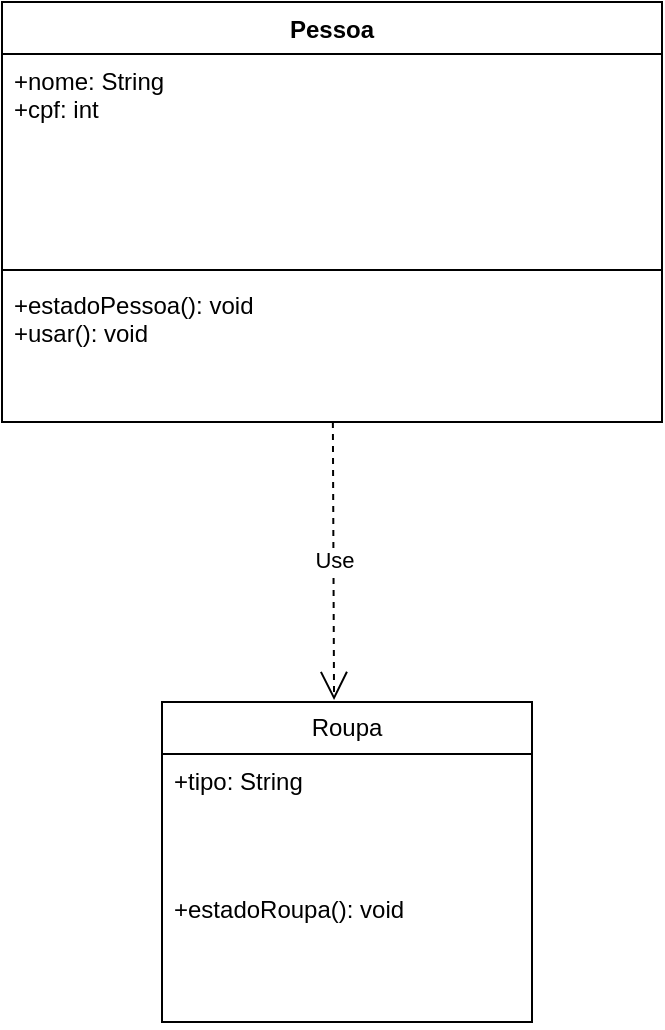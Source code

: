 <mxfile>
    <diagram id="B1OPRvVIgmSvWUMODPly" name="Page-1">
        <mxGraphModel dx="655" dy="779" grid="1" gridSize="10" guides="1" tooltips="1" connect="1" arrows="1" fold="1" page="1" pageScale="1" pageWidth="850" pageHeight="1100" math="0" shadow="0">
            <root>
                <mxCell id="0"/>
                <mxCell id="1" parent="0"/>
                <mxCell id="3" value="Pessoa" style="swimlane;fontStyle=1;align=center;verticalAlign=top;childLayout=stackLayout;horizontal=1;startSize=26;horizontalStack=0;resizeParent=1;resizeParentMax=0;resizeLast=0;collapsible=1;marginBottom=0;whiteSpace=wrap;html=1;textShadow=0;labelBorderColor=none;" vertex="1" parent="1">
                    <mxGeometry x="620" y="450" width="330" height="210" as="geometry"/>
                </mxCell>
                <mxCell id="4" value="+nome: String&lt;div&gt;+cpf: int&lt;/div&gt;&lt;div&gt;&lt;br&gt;&lt;/div&gt;" style="text;strokeColor=none;fillColor=none;align=left;verticalAlign=top;spacingLeft=4;spacingRight=4;overflow=hidden;rotatable=0;points=[[0,0.5],[1,0.5]];portConstraint=eastwest;whiteSpace=wrap;html=1;" vertex="1" parent="3">
                    <mxGeometry y="26" width="330" height="104" as="geometry"/>
                </mxCell>
                <mxCell id="5" value="" style="line;strokeWidth=1;fillColor=none;align=left;verticalAlign=top;spacingTop=-1;spacingLeft=3;spacingRight=3;rotatable=0;labelPosition=right;points=[];portConstraint=eastwest;strokeColor=inherit;" vertex="1" parent="3">
                    <mxGeometry y="130" width="330" height="8" as="geometry"/>
                </mxCell>
                <mxCell id="6" value="+estadoPessoa(): void&lt;div&gt;+usar(): void&lt;/div&gt;" style="text;strokeColor=none;fillColor=none;align=left;verticalAlign=top;spacingLeft=4;spacingRight=4;overflow=hidden;rotatable=0;points=[[0,0.5],[1,0.5]];portConstraint=eastwest;whiteSpace=wrap;html=1;" vertex="1" parent="3">
                    <mxGeometry y="138" width="330" height="72" as="geometry"/>
                </mxCell>
                <mxCell id="8" value="Roupa" style="swimlane;fontStyle=0;childLayout=stackLayout;horizontal=1;startSize=26;fillColor=none;horizontalStack=0;resizeParent=1;resizeParentMax=0;resizeLast=0;collapsible=1;marginBottom=0;whiteSpace=wrap;html=1;" vertex="1" parent="1">
                    <mxGeometry x="700" y="800" width="185" height="160" as="geometry"/>
                </mxCell>
                <mxCell id="9" value="+tipo: String" style="text;strokeColor=none;fillColor=none;align=left;verticalAlign=top;spacingLeft=4;spacingRight=4;overflow=hidden;rotatable=0;points=[[0,0.5],[1,0.5]];portConstraint=eastwest;whiteSpace=wrap;html=1;" vertex="1" parent="8">
                    <mxGeometry y="26" width="185" height="64" as="geometry"/>
                </mxCell>
                <mxCell id="10" value="+estadoRoupa(): void" style="text;strokeColor=none;fillColor=none;align=left;verticalAlign=top;spacingLeft=4;spacingRight=4;overflow=hidden;rotatable=0;points=[[0,0.5],[1,0.5]];portConstraint=eastwest;whiteSpace=wrap;html=1;" vertex="1" parent="8">
                    <mxGeometry y="90" width="185" height="70" as="geometry"/>
                </mxCell>
                <mxCell id="16" value="Use" style="endArrow=open;endSize=12;dashed=1;html=1;entryX=0.465;entryY=-0.006;entryDx=0;entryDy=0;entryPerimeter=0;" edge="1" parent="1" source="3" target="8">
                    <mxGeometry width="160" relative="1" as="geometry">
                        <mxPoint x="780" y="920" as="sourcePoint"/>
                        <mxPoint x="940" y="920" as="targetPoint"/>
                    </mxGeometry>
                </mxCell>
            </root>
        </mxGraphModel>
    </diagram>
</mxfile>